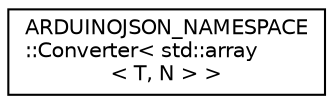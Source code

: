 digraph "Graphical Class Hierarchy"
{
 // LATEX_PDF_SIZE
  edge [fontname="Helvetica",fontsize="10",labelfontname="Helvetica",labelfontsize="10"];
  node [fontname="Helvetica",fontsize="10",shape=record];
  rankdir="LR";
  Node0 [label="ARDUINOJSON_NAMESPACE\l::Converter\< std::array\l\< T, N \> \>",height=0.2,width=0.4,color="black", fillcolor="white", style="filled",URL="$structARDUINOJSON__NAMESPACE_1_1Converter_3_01std_1_1array_3_01T_00_01N_01_4_01_4.html",tooltip=" "];
}
